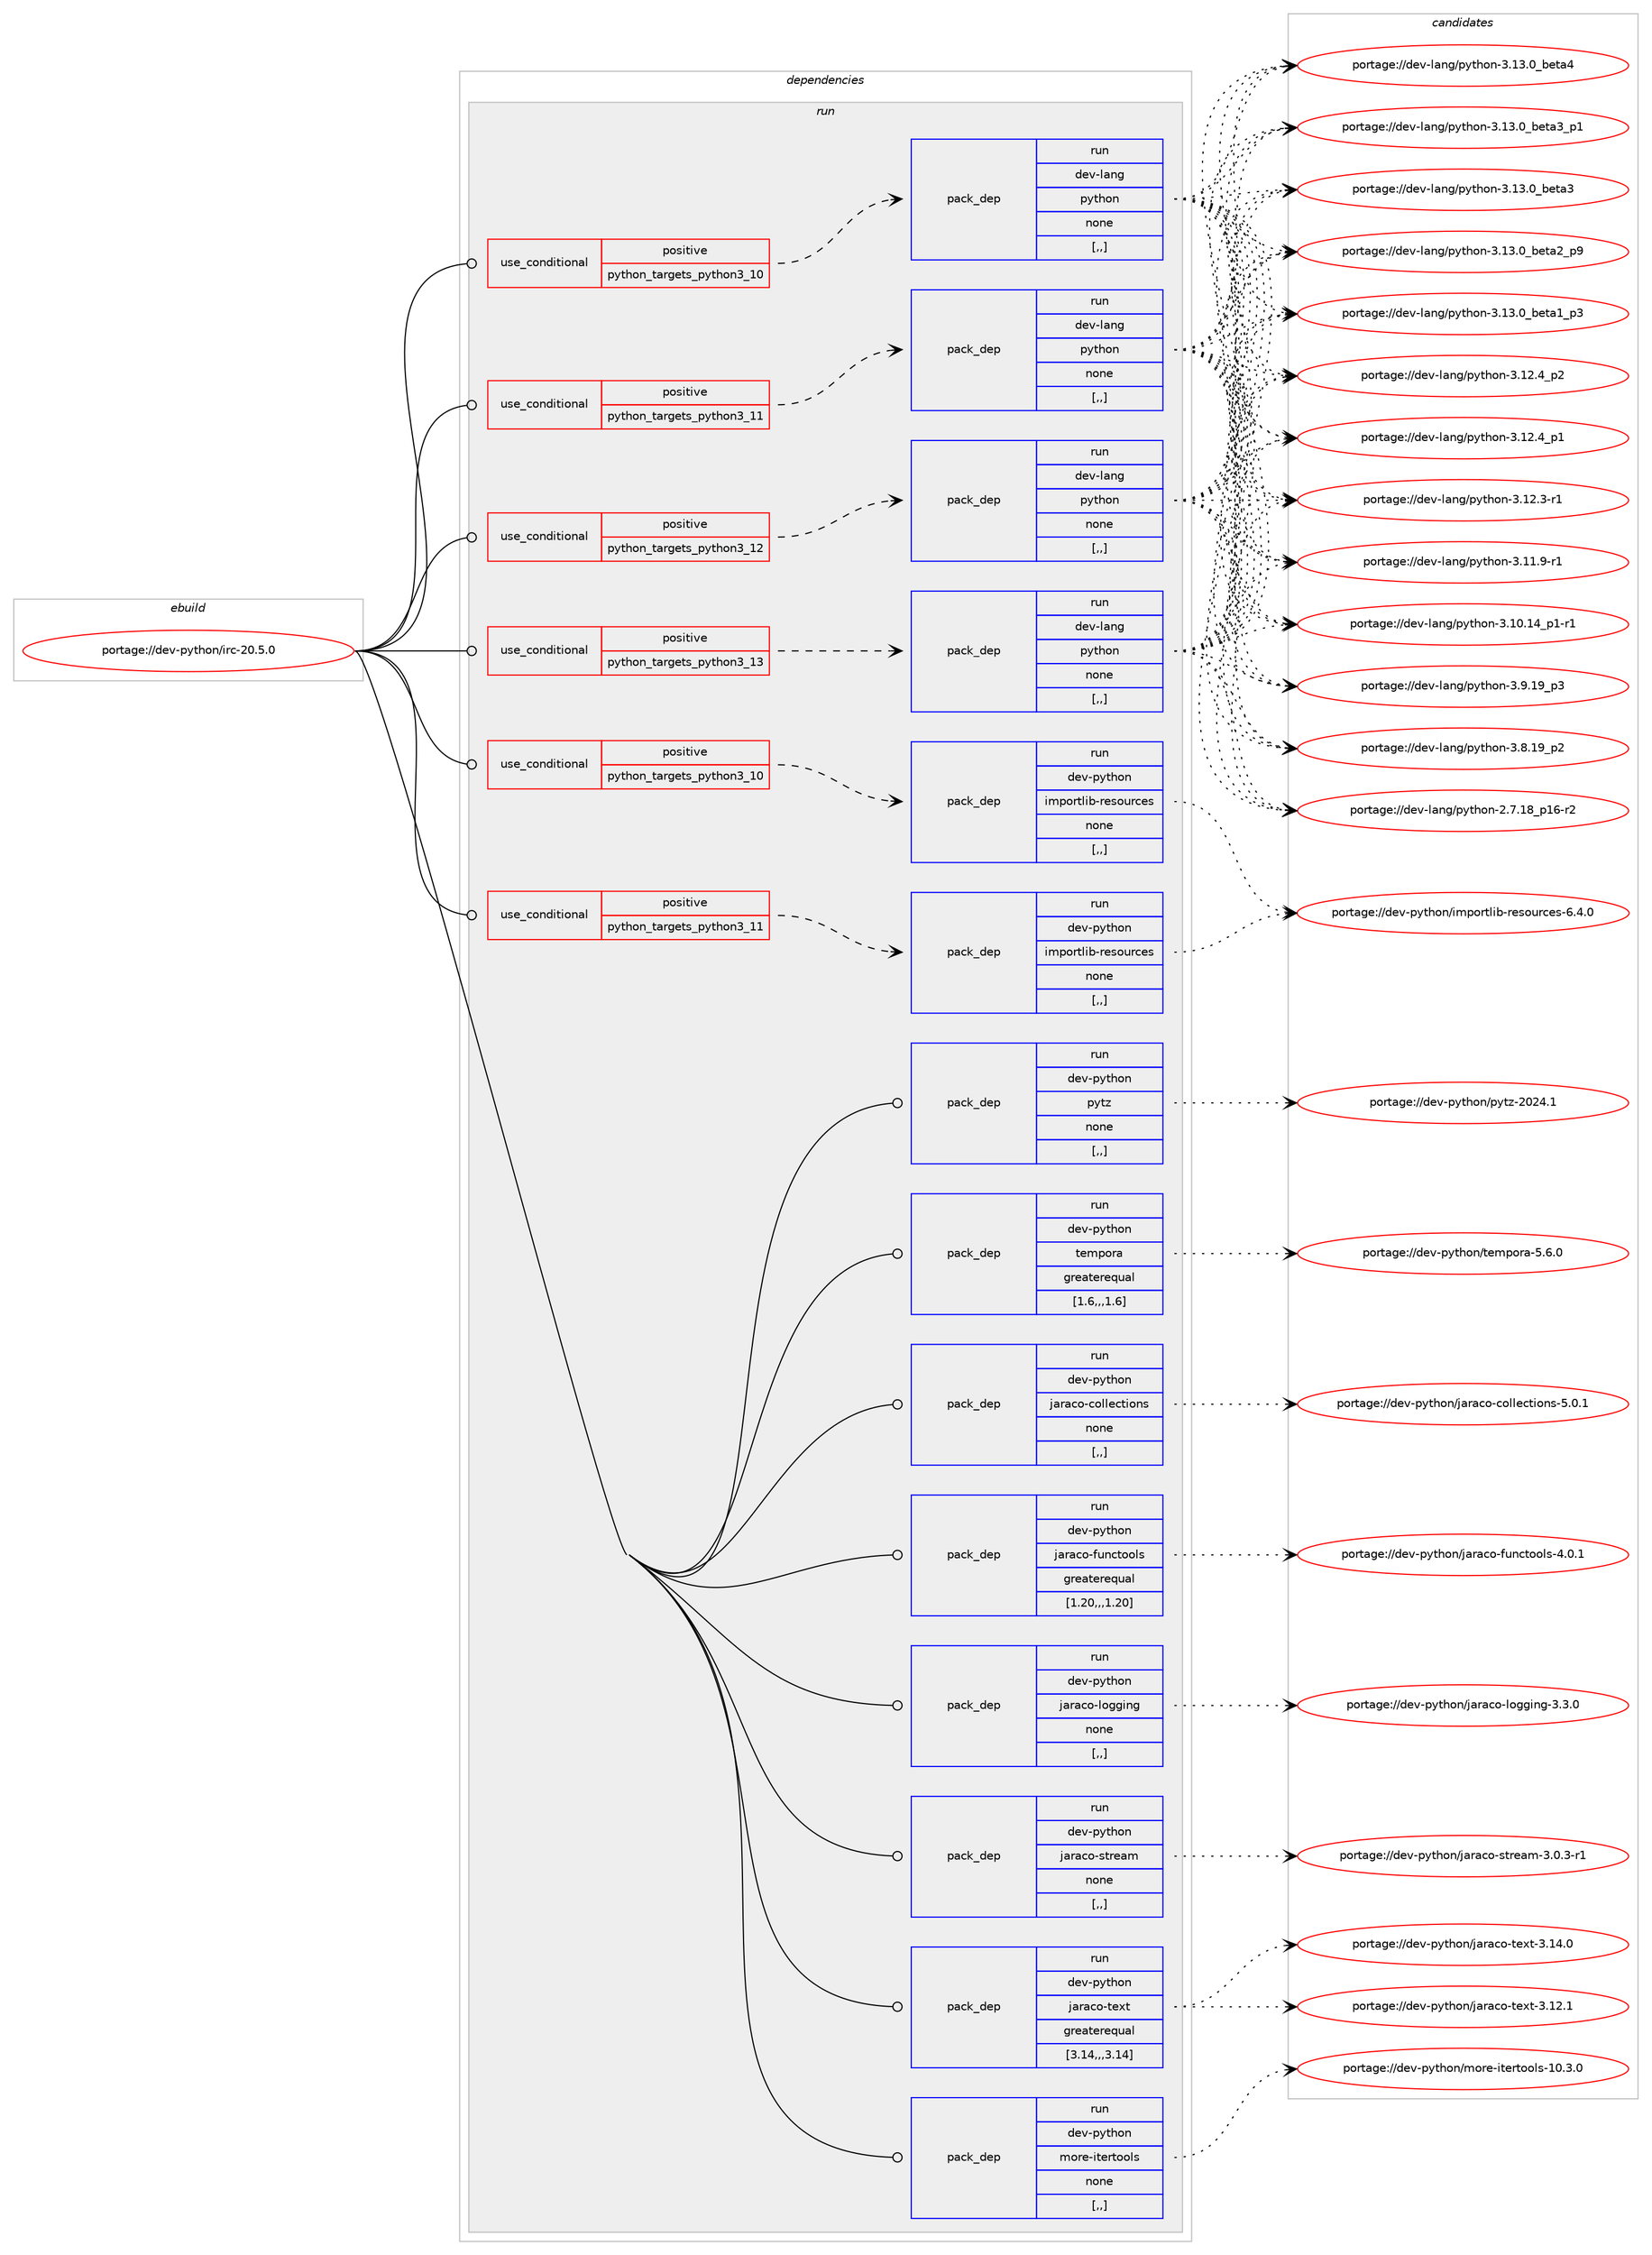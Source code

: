 digraph prolog {

# *************
# Graph options
# *************

newrank=true;
concentrate=true;
compound=true;
graph [rankdir=LR,fontname=Helvetica,fontsize=10,ranksep=1.5];#, ranksep=2.5, nodesep=0.2];
edge  [arrowhead=vee];
node  [fontname=Helvetica,fontsize=10];

# **********
# The ebuild
# **********

subgraph cluster_leftcol {
color=gray;
label=<<i>ebuild</i>>;
id [label="portage://dev-python/irc-20.5.0", color=red, width=4, href="../dev-python/irc-20.5.0.svg"];
}

# ****************
# The dependencies
# ****************

subgraph cluster_midcol {
color=gray;
label=<<i>dependencies</i>>;
subgraph cluster_compile {
fillcolor="#eeeeee";
style=filled;
label=<<i>compile</i>>;
}
subgraph cluster_compileandrun {
fillcolor="#eeeeee";
style=filled;
label=<<i>compile and run</i>>;
}
subgraph cluster_run {
fillcolor="#eeeeee";
style=filled;
label=<<i>run</i>>;
subgraph cond33987 {
dependency149245 [label=<<TABLE BORDER="0" CELLBORDER="1" CELLSPACING="0" CELLPADDING="4"><TR><TD ROWSPAN="3" CELLPADDING="10">use_conditional</TD></TR><TR><TD>positive</TD></TR><TR><TD>python_targets_python3_10</TD></TR></TABLE>>, shape=none, color=red];
subgraph pack114005 {
dependency149246 [label=<<TABLE BORDER="0" CELLBORDER="1" CELLSPACING="0" CELLPADDING="4" WIDTH="220"><TR><TD ROWSPAN="6" CELLPADDING="30">pack_dep</TD></TR><TR><TD WIDTH="110">run</TD></TR><TR><TD>dev-lang</TD></TR><TR><TD>python</TD></TR><TR><TD>none</TD></TR><TR><TD>[,,]</TD></TR></TABLE>>, shape=none, color=blue];
}
dependency149245:e -> dependency149246:w [weight=20,style="dashed",arrowhead="vee"];
}
id:e -> dependency149245:w [weight=20,style="solid",arrowhead="odot"];
subgraph cond33988 {
dependency149247 [label=<<TABLE BORDER="0" CELLBORDER="1" CELLSPACING="0" CELLPADDING="4"><TR><TD ROWSPAN="3" CELLPADDING="10">use_conditional</TD></TR><TR><TD>positive</TD></TR><TR><TD>python_targets_python3_10</TD></TR></TABLE>>, shape=none, color=red];
subgraph pack114006 {
dependency149248 [label=<<TABLE BORDER="0" CELLBORDER="1" CELLSPACING="0" CELLPADDING="4" WIDTH="220"><TR><TD ROWSPAN="6" CELLPADDING="30">pack_dep</TD></TR><TR><TD WIDTH="110">run</TD></TR><TR><TD>dev-python</TD></TR><TR><TD>importlib-resources</TD></TR><TR><TD>none</TD></TR><TR><TD>[,,]</TD></TR></TABLE>>, shape=none, color=blue];
}
dependency149247:e -> dependency149248:w [weight=20,style="dashed",arrowhead="vee"];
}
id:e -> dependency149247:w [weight=20,style="solid",arrowhead="odot"];
subgraph cond33989 {
dependency149249 [label=<<TABLE BORDER="0" CELLBORDER="1" CELLSPACING="0" CELLPADDING="4"><TR><TD ROWSPAN="3" CELLPADDING="10">use_conditional</TD></TR><TR><TD>positive</TD></TR><TR><TD>python_targets_python3_11</TD></TR></TABLE>>, shape=none, color=red];
subgraph pack114007 {
dependency149250 [label=<<TABLE BORDER="0" CELLBORDER="1" CELLSPACING="0" CELLPADDING="4" WIDTH="220"><TR><TD ROWSPAN="6" CELLPADDING="30">pack_dep</TD></TR><TR><TD WIDTH="110">run</TD></TR><TR><TD>dev-lang</TD></TR><TR><TD>python</TD></TR><TR><TD>none</TD></TR><TR><TD>[,,]</TD></TR></TABLE>>, shape=none, color=blue];
}
dependency149249:e -> dependency149250:w [weight=20,style="dashed",arrowhead="vee"];
}
id:e -> dependency149249:w [weight=20,style="solid",arrowhead="odot"];
subgraph cond33990 {
dependency149251 [label=<<TABLE BORDER="0" CELLBORDER="1" CELLSPACING="0" CELLPADDING="4"><TR><TD ROWSPAN="3" CELLPADDING="10">use_conditional</TD></TR><TR><TD>positive</TD></TR><TR><TD>python_targets_python3_11</TD></TR></TABLE>>, shape=none, color=red];
subgraph pack114008 {
dependency149252 [label=<<TABLE BORDER="0" CELLBORDER="1" CELLSPACING="0" CELLPADDING="4" WIDTH="220"><TR><TD ROWSPAN="6" CELLPADDING="30">pack_dep</TD></TR><TR><TD WIDTH="110">run</TD></TR><TR><TD>dev-python</TD></TR><TR><TD>importlib-resources</TD></TR><TR><TD>none</TD></TR><TR><TD>[,,]</TD></TR></TABLE>>, shape=none, color=blue];
}
dependency149251:e -> dependency149252:w [weight=20,style="dashed",arrowhead="vee"];
}
id:e -> dependency149251:w [weight=20,style="solid",arrowhead="odot"];
subgraph cond33991 {
dependency149253 [label=<<TABLE BORDER="0" CELLBORDER="1" CELLSPACING="0" CELLPADDING="4"><TR><TD ROWSPAN="3" CELLPADDING="10">use_conditional</TD></TR><TR><TD>positive</TD></TR><TR><TD>python_targets_python3_12</TD></TR></TABLE>>, shape=none, color=red];
subgraph pack114009 {
dependency149254 [label=<<TABLE BORDER="0" CELLBORDER="1" CELLSPACING="0" CELLPADDING="4" WIDTH="220"><TR><TD ROWSPAN="6" CELLPADDING="30">pack_dep</TD></TR><TR><TD WIDTH="110">run</TD></TR><TR><TD>dev-lang</TD></TR><TR><TD>python</TD></TR><TR><TD>none</TD></TR><TR><TD>[,,]</TD></TR></TABLE>>, shape=none, color=blue];
}
dependency149253:e -> dependency149254:w [weight=20,style="dashed",arrowhead="vee"];
}
id:e -> dependency149253:w [weight=20,style="solid",arrowhead="odot"];
subgraph cond33992 {
dependency149255 [label=<<TABLE BORDER="0" CELLBORDER="1" CELLSPACING="0" CELLPADDING="4"><TR><TD ROWSPAN="3" CELLPADDING="10">use_conditional</TD></TR><TR><TD>positive</TD></TR><TR><TD>python_targets_python3_13</TD></TR></TABLE>>, shape=none, color=red];
subgraph pack114010 {
dependency149256 [label=<<TABLE BORDER="0" CELLBORDER="1" CELLSPACING="0" CELLPADDING="4" WIDTH="220"><TR><TD ROWSPAN="6" CELLPADDING="30">pack_dep</TD></TR><TR><TD WIDTH="110">run</TD></TR><TR><TD>dev-lang</TD></TR><TR><TD>python</TD></TR><TR><TD>none</TD></TR><TR><TD>[,,]</TD></TR></TABLE>>, shape=none, color=blue];
}
dependency149255:e -> dependency149256:w [weight=20,style="dashed",arrowhead="vee"];
}
id:e -> dependency149255:w [weight=20,style="solid",arrowhead="odot"];
subgraph pack114011 {
dependency149257 [label=<<TABLE BORDER="0" CELLBORDER="1" CELLSPACING="0" CELLPADDING="4" WIDTH="220"><TR><TD ROWSPAN="6" CELLPADDING="30">pack_dep</TD></TR><TR><TD WIDTH="110">run</TD></TR><TR><TD>dev-python</TD></TR><TR><TD>jaraco-collections</TD></TR><TR><TD>none</TD></TR><TR><TD>[,,]</TD></TR></TABLE>>, shape=none, color=blue];
}
id:e -> dependency149257:w [weight=20,style="solid",arrowhead="odot"];
subgraph pack114012 {
dependency149258 [label=<<TABLE BORDER="0" CELLBORDER="1" CELLSPACING="0" CELLPADDING="4" WIDTH="220"><TR><TD ROWSPAN="6" CELLPADDING="30">pack_dep</TD></TR><TR><TD WIDTH="110">run</TD></TR><TR><TD>dev-python</TD></TR><TR><TD>jaraco-functools</TD></TR><TR><TD>greaterequal</TD></TR><TR><TD>[1.20,,,1.20]</TD></TR></TABLE>>, shape=none, color=blue];
}
id:e -> dependency149258:w [weight=20,style="solid",arrowhead="odot"];
subgraph pack114013 {
dependency149259 [label=<<TABLE BORDER="0" CELLBORDER="1" CELLSPACING="0" CELLPADDING="4" WIDTH="220"><TR><TD ROWSPAN="6" CELLPADDING="30">pack_dep</TD></TR><TR><TD WIDTH="110">run</TD></TR><TR><TD>dev-python</TD></TR><TR><TD>jaraco-logging</TD></TR><TR><TD>none</TD></TR><TR><TD>[,,]</TD></TR></TABLE>>, shape=none, color=blue];
}
id:e -> dependency149259:w [weight=20,style="solid",arrowhead="odot"];
subgraph pack114014 {
dependency149260 [label=<<TABLE BORDER="0" CELLBORDER="1" CELLSPACING="0" CELLPADDING="4" WIDTH="220"><TR><TD ROWSPAN="6" CELLPADDING="30">pack_dep</TD></TR><TR><TD WIDTH="110">run</TD></TR><TR><TD>dev-python</TD></TR><TR><TD>jaraco-stream</TD></TR><TR><TD>none</TD></TR><TR><TD>[,,]</TD></TR></TABLE>>, shape=none, color=blue];
}
id:e -> dependency149260:w [weight=20,style="solid",arrowhead="odot"];
subgraph pack114015 {
dependency149261 [label=<<TABLE BORDER="0" CELLBORDER="1" CELLSPACING="0" CELLPADDING="4" WIDTH="220"><TR><TD ROWSPAN="6" CELLPADDING="30">pack_dep</TD></TR><TR><TD WIDTH="110">run</TD></TR><TR><TD>dev-python</TD></TR><TR><TD>jaraco-text</TD></TR><TR><TD>greaterequal</TD></TR><TR><TD>[3.14,,,3.14]</TD></TR></TABLE>>, shape=none, color=blue];
}
id:e -> dependency149261:w [weight=20,style="solid",arrowhead="odot"];
subgraph pack114016 {
dependency149262 [label=<<TABLE BORDER="0" CELLBORDER="1" CELLSPACING="0" CELLPADDING="4" WIDTH="220"><TR><TD ROWSPAN="6" CELLPADDING="30">pack_dep</TD></TR><TR><TD WIDTH="110">run</TD></TR><TR><TD>dev-python</TD></TR><TR><TD>more-itertools</TD></TR><TR><TD>none</TD></TR><TR><TD>[,,]</TD></TR></TABLE>>, shape=none, color=blue];
}
id:e -> dependency149262:w [weight=20,style="solid",arrowhead="odot"];
subgraph pack114017 {
dependency149263 [label=<<TABLE BORDER="0" CELLBORDER="1" CELLSPACING="0" CELLPADDING="4" WIDTH="220"><TR><TD ROWSPAN="6" CELLPADDING="30">pack_dep</TD></TR><TR><TD WIDTH="110">run</TD></TR><TR><TD>dev-python</TD></TR><TR><TD>pytz</TD></TR><TR><TD>none</TD></TR><TR><TD>[,,]</TD></TR></TABLE>>, shape=none, color=blue];
}
id:e -> dependency149263:w [weight=20,style="solid",arrowhead="odot"];
subgraph pack114018 {
dependency149264 [label=<<TABLE BORDER="0" CELLBORDER="1" CELLSPACING="0" CELLPADDING="4" WIDTH="220"><TR><TD ROWSPAN="6" CELLPADDING="30">pack_dep</TD></TR><TR><TD WIDTH="110">run</TD></TR><TR><TD>dev-python</TD></TR><TR><TD>tempora</TD></TR><TR><TD>greaterequal</TD></TR><TR><TD>[1.6,,,1.6]</TD></TR></TABLE>>, shape=none, color=blue];
}
id:e -> dependency149264:w [weight=20,style="solid",arrowhead="odot"];
}
}

# **************
# The candidates
# **************

subgraph cluster_choices {
rank=same;
color=gray;
label=<<i>candidates</i>>;

subgraph choice114005 {
color=black;
nodesep=1;
choice1001011184510897110103471121211161041111104551464951464895981011169752 [label="portage://dev-lang/python-3.13.0_beta4", color=red, width=4,href="../dev-lang/python-3.13.0_beta4.svg"];
choice10010111845108971101034711212111610411111045514649514648959810111697519511249 [label="portage://dev-lang/python-3.13.0_beta3_p1", color=red, width=4,href="../dev-lang/python-3.13.0_beta3_p1.svg"];
choice1001011184510897110103471121211161041111104551464951464895981011169751 [label="portage://dev-lang/python-3.13.0_beta3", color=red, width=4,href="../dev-lang/python-3.13.0_beta3.svg"];
choice10010111845108971101034711212111610411111045514649514648959810111697509511257 [label="portage://dev-lang/python-3.13.0_beta2_p9", color=red, width=4,href="../dev-lang/python-3.13.0_beta2_p9.svg"];
choice10010111845108971101034711212111610411111045514649514648959810111697499511251 [label="portage://dev-lang/python-3.13.0_beta1_p3", color=red, width=4,href="../dev-lang/python-3.13.0_beta1_p3.svg"];
choice100101118451089711010347112121116104111110455146495046529511250 [label="portage://dev-lang/python-3.12.4_p2", color=red, width=4,href="../dev-lang/python-3.12.4_p2.svg"];
choice100101118451089711010347112121116104111110455146495046529511249 [label="portage://dev-lang/python-3.12.4_p1", color=red, width=4,href="../dev-lang/python-3.12.4_p1.svg"];
choice100101118451089711010347112121116104111110455146495046514511449 [label="portage://dev-lang/python-3.12.3-r1", color=red, width=4,href="../dev-lang/python-3.12.3-r1.svg"];
choice100101118451089711010347112121116104111110455146494946574511449 [label="portage://dev-lang/python-3.11.9-r1", color=red, width=4,href="../dev-lang/python-3.11.9-r1.svg"];
choice100101118451089711010347112121116104111110455146494846495295112494511449 [label="portage://dev-lang/python-3.10.14_p1-r1", color=red, width=4,href="../dev-lang/python-3.10.14_p1-r1.svg"];
choice100101118451089711010347112121116104111110455146574649579511251 [label="portage://dev-lang/python-3.9.19_p3", color=red, width=4,href="../dev-lang/python-3.9.19_p3.svg"];
choice100101118451089711010347112121116104111110455146564649579511250 [label="portage://dev-lang/python-3.8.19_p2", color=red, width=4,href="../dev-lang/python-3.8.19_p2.svg"];
choice100101118451089711010347112121116104111110455046554649569511249544511450 [label="portage://dev-lang/python-2.7.18_p16-r2", color=red, width=4,href="../dev-lang/python-2.7.18_p16-r2.svg"];
dependency149246:e -> choice1001011184510897110103471121211161041111104551464951464895981011169752:w [style=dotted,weight="100"];
dependency149246:e -> choice10010111845108971101034711212111610411111045514649514648959810111697519511249:w [style=dotted,weight="100"];
dependency149246:e -> choice1001011184510897110103471121211161041111104551464951464895981011169751:w [style=dotted,weight="100"];
dependency149246:e -> choice10010111845108971101034711212111610411111045514649514648959810111697509511257:w [style=dotted,weight="100"];
dependency149246:e -> choice10010111845108971101034711212111610411111045514649514648959810111697499511251:w [style=dotted,weight="100"];
dependency149246:e -> choice100101118451089711010347112121116104111110455146495046529511250:w [style=dotted,weight="100"];
dependency149246:e -> choice100101118451089711010347112121116104111110455146495046529511249:w [style=dotted,weight="100"];
dependency149246:e -> choice100101118451089711010347112121116104111110455146495046514511449:w [style=dotted,weight="100"];
dependency149246:e -> choice100101118451089711010347112121116104111110455146494946574511449:w [style=dotted,weight="100"];
dependency149246:e -> choice100101118451089711010347112121116104111110455146494846495295112494511449:w [style=dotted,weight="100"];
dependency149246:e -> choice100101118451089711010347112121116104111110455146574649579511251:w [style=dotted,weight="100"];
dependency149246:e -> choice100101118451089711010347112121116104111110455146564649579511250:w [style=dotted,weight="100"];
dependency149246:e -> choice100101118451089711010347112121116104111110455046554649569511249544511450:w [style=dotted,weight="100"];
}
subgraph choice114006 {
color=black;
nodesep=1;
choice1001011184511212111610411111047105109112111114116108105984511410111511111711499101115455446524648 [label="portage://dev-python/importlib-resources-6.4.0", color=red, width=4,href="../dev-python/importlib-resources-6.4.0.svg"];
dependency149248:e -> choice1001011184511212111610411111047105109112111114116108105984511410111511111711499101115455446524648:w [style=dotted,weight="100"];
}
subgraph choice114007 {
color=black;
nodesep=1;
choice1001011184510897110103471121211161041111104551464951464895981011169752 [label="portage://dev-lang/python-3.13.0_beta4", color=red, width=4,href="../dev-lang/python-3.13.0_beta4.svg"];
choice10010111845108971101034711212111610411111045514649514648959810111697519511249 [label="portage://dev-lang/python-3.13.0_beta3_p1", color=red, width=4,href="../dev-lang/python-3.13.0_beta3_p1.svg"];
choice1001011184510897110103471121211161041111104551464951464895981011169751 [label="portage://dev-lang/python-3.13.0_beta3", color=red, width=4,href="../dev-lang/python-3.13.0_beta3.svg"];
choice10010111845108971101034711212111610411111045514649514648959810111697509511257 [label="portage://dev-lang/python-3.13.0_beta2_p9", color=red, width=4,href="../dev-lang/python-3.13.0_beta2_p9.svg"];
choice10010111845108971101034711212111610411111045514649514648959810111697499511251 [label="portage://dev-lang/python-3.13.0_beta1_p3", color=red, width=4,href="../dev-lang/python-3.13.0_beta1_p3.svg"];
choice100101118451089711010347112121116104111110455146495046529511250 [label="portage://dev-lang/python-3.12.4_p2", color=red, width=4,href="../dev-lang/python-3.12.4_p2.svg"];
choice100101118451089711010347112121116104111110455146495046529511249 [label="portage://dev-lang/python-3.12.4_p1", color=red, width=4,href="../dev-lang/python-3.12.4_p1.svg"];
choice100101118451089711010347112121116104111110455146495046514511449 [label="portage://dev-lang/python-3.12.3-r1", color=red, width=4,href="../dev-lang/python-3.12.3-r1.svg"];
choice100101118451089711010347112121116104111110455146494946574511449 [label="portage://dev-lang/python-3.11.9-r1", color=red, width=4,href="../dev-lang/python-3.11.9-r1.svg"];
choice100101118451089711010347112121116104111110455146494846495295112494511449 [label="portage://dev-lang/python-3.10.14_p1-r1", color=red, width=4,href="../dev-lang/python-3.10.14_p1-r1.svg"];
choice100101118451089711010347112121116104111110455146574649579511251 [label="portage://dev-lang/python-3.9.19_p3", color=red, width=4,href="../dev-lang/python-3.9.19_p3.svg"];
choice100101118451089711010347112121116104111110455146564649579511250 [label="portage://dev-lang/python-3.8.19_p2", color=red, width=4,href="../dev-lang/python-3.8.19_p2.svg"];
choice100101118451089711010347112121116104111110455046554649569511249544511450 [label="portage://dev-lang/python-2.7.18_p16-r2", color=red, width=4,href="../dev-lang/python-2.7.18_p16-r2.svg"];
dependency149250:e -> choice1001011184510897110103471121211161041111104551464951464895981011169752:w [style=dotted,weight="100"];
dependency149250:e -> choice10010111845108971101034711212111610411111045514649514648959810111697519511249:w [style=dotted,weight="100"];
dependency149250:e -> choice1001011184510897110103471121211161041111104551464951464895981011169751:w [style=dotted,weight="100"];
dependency149250:e -> choice10010111845108971101034711212111610411111045514649514648959810111697509511257:w [style=dotted,weight="100"];
dependency149250:e -> choice10010111845108971101034711212111610411111045514649514648959810111697499511251:w [style=dotted,weight="100"];
dependency149250:e -> choice100101118451089711010347112121116104111110455146495046529511250:w [style=dotted,weight="100"];
dependency149250:e -> choice100101118451089711010347112121116104111110455146495046529511249:w [style=dotted,weight="100"];
dependency149250:e -> choice100101118451089711010347112121116104111110455146495046514511449:w [style=dotted,weight="100"];
dependency149250:e -> choice100101118451089711010347112121116104111110455146494946574511449:w [style=dotted,weight="100"];
dependency149250:e -> choice100101118451089711010347112121116104111110455146494846495295112494511449:w [style=dotted,weight="100"];
dependency149250:e -> choice100101118451089711010347112121116104111110455146574649579511251:w [style=dotted,weight="100"];
dependency149250:e -> choice100101118451089711010347112121116104111110455146564649579511250:w [style=dotted,weight="100"];
dependency149250:e -> choice100101118451089711010347112121116104111110455046554649569511249544511450:w [style=dotted,weight="100"];
}
subgraph choice114008 {
color=black;
nodesep=1;
choice1001011184511212111610411111047105109112111114116108105984511410111511111711499101115455446524648 [label="portage://dev-python/importlib-resources-6.4.0", color=red, width=4,href="../dev-python/importlib-resources-6.4.0.svg"];
dependency149252:e -> choice1001011184511212111610411111047105109112111114116108105984511410111511111711499101115455446524648:w [style=dotted,weight="100"];
}
subgraph choice114009 {
color=black;
nodesep=1;
choice1001011184510897110103471121211161041111104551464951464895981011169752 [label="portage://dev-lang/python-3.13.0_beta4", color=red, width=4,href="../dev-lang/python-3.13.0_beta4.svg"];
choice10010111845108971101034711212111610411111045514649514648959810111697519511249 [label="portage://dev-lang/python-3.13.0_beta3_p1", color=red, width=4,href="../dev-lang/python-3.13.0_beta3_p1.svg"];
choice1001011184510897110103471121211161041111104551464951464895981011169751 [label="portage://dev-lang/python-3.13.0_beta3", color=red, width=4,href="../dev-lang/python-3.13.0_beta3.svg"];
choice10010111845108971101034711212111610411111045514649514648959810111697509511257 [label="portage://dev-lang/python-3.13.0_beta2_p9", color=red, width=4,href="../dev-lang/python-3.13.0_beta2_p9.svg"];
choice10010111845108971101034711212111610411111045514649514648959810111697499511251 [label="portage://dev-lang/python-3.13.0_beta1_p3", color=red, width=4,href="../dev-lang/python-3.13.0_beta1_p3.svg"];
choice100101118451089711010347112121116104111110455146495046529511250 [label="portage://dev-lang/python-3.12.4_p2", color=red, width=4,href="../dev-lang/python-3.12.4_p2.svg"];
choice100101118451089711010347112121116104111110455146495046529511249 [label="portage://dev-lang/python-3.12.4_p1", color=red, width=4,href="../dev-lang/python-3.12.4_p1.svg"];
choice100101118451089711010347112121116104111110455146495046514511449 [label="portage://dev-lang/python-3.12.3-r1", color=red, width=4,href="../dev-lang/python-3.12.3-r1.svg"];
choice100101118451089711010347112121116104111110455146494946574511449 [label="portage://dev-lang/python-3.11.9-r1", color=red, width=4,href="../dev-lang/python-3.11.9-r1.svg"];
choice100101118451089711010347112121116104111110455146494846495295112494511449 [label="portage://dev-lang/python-3.10.14_p1-r1", color=red, width=4,href="../dev-lang/python-3.10.14_p1-r1.svg"];
choice100101118451089711010347112121116104111110455146574649579511251 [label="portage://dev-lang/python-3.9.19_p3", color=red, width=4,href="../dev-lang/python-3.9.19_p3.svg"];
choice100101118451089711010347112121116104111110455146564649579511250 [label="portage://dev-lang/python-3.8.19_p2", color=red, width=4,href="../dev-lang/python-3.8.19_p2.svg"];
choice100101118451089711010347112121116104111110455046554649569511249544511450 [label="portage://dev-lang/python-2.7.18_p16-r2", color=red, width=4,href="../dev-lang/python-2.7.18_p16-r2.svg"];
dependency149254:e -> choice1001011184510897110103471121211161041111104551464951464895981011169752:w [style=dotted,weight="100"];
dependency149254:e -> choice10010111845108971101034711212111610411111045514649514648959810111697519511249:w [style=dotted,weight="100"];
dependency149254:e -> choice1001011184510897110103471121211161041111104551464951464895981011169751:w [style=dotted,weight="100"];
dependency149254:e -> choice10010111845108971101034711212111610411111045514649514648959810111697509511257:w [style=dotted,weight="100"];
dependency149254:e -> choice10010111845108971101034711212111610411111045514649514648959810111697499511251:w [style=dotted,weight="100"];
dependency149254:e -> choice100101118451089711010347112121116104111110455146495046529511250:w [style=dotted,weight="100"];
dependency149254:e -> choice100101118451089711010347112121116104111110455146495046529511249:w [style=dotted,weight="100"];
dependency149254:e -> choice100101118451089711010347112121116104111110455146495046514511449:w [style=dotted,weight="100"];
dependency149254:e -> choice100101118451089711010347112121116104111110455146494946574511449:w [style=dotted,weight="100"];
dependency149254:e -> choice100101118451089711010347112121116104111110455146494846495295112494511449:w [style=dotted,weight="100"];
dependency149254:e -> choice100101118451089711010347112121116104111110455146574649579511251:w [style=dotted,weight="100"];
dependency149254:e -> choice100101118451089711010347112121116104111110455146564649579511250:w [style=dotted,weight="100"];
dependency149254:e -> choice100101118451089711010347112121116104111110455046554649569511249544511450:w [style=dotted,weight="100"];
}
subgraph choice114010 {
color=black;
nodesep=1;
choice1001011184510897110103471121211161041111104551464951464895981011169752 [label="portage://dev-lang/python-3.13.0_beta4", color=red, width=4,href="../dev-lang/python-3.13.0_beta4.svg"];
choice10010111845108971101034711212111610411111045514649514648959810111697519511249 [label="portage://dev-lang/python-3.13.0_beta3_p1", color=red, width=4,href="../dev-lang/python-3.13.0_beta3_p1.svg"];
choice1001011184510897110103471121211161041111104551464951464895981011169751 [label="portage://dev-lang/python-3.13.0_beta3", color=red, width=4,href="../dev-lang/python-3.13.0_beta3.svg"];
choice10010111845108971101034711212111610411111045514649514648959810111697509511257 [label="portage://dev-lang/python-3.13.0_beta2_p9", color=red, width=4,href="../dev-lang/python-3.13.0_beta2_p9.svg"];
choice10010111845108971101034711212111610411111045514649514648959810111697499511251 [label="portage://dev-lang/python-3.13.0_beta1_p3", color=red, width=4,href="../dev-lang/python-3.13.0_beta1_p3.svg"];
choice100101118451089711010347112121116104111110455146495046529511250 [label="portage://dev-lang/python-3.12.4_p2", color=red, width=4,href="../dev-lang/python-3.12.4_p2.svg"];
choice100101118451089711010347112121116104111110455146495046529511249 [label="portage://dev-lang/python-3.12.4_p1", color=red, width=4,href="../dev-lang/python-3.12.4_p1.svg"];
choice100101118451089711010347112121116104111110455146495046514511449 [label="portage://dev-lang/python-3.12.3-r1", color=red, width=4,href="../dev-lang/python-3.12.3-r1.svg"];
choice100101118451089711010347112121116104111110455146494946574511449 [label="portage://dev-lang/python-3.11.9-r1", color=red, width=4,href="../dev-lang/python-3.11.9-r1.svg"];
choice100101118451089711010347112121116104111110455146494846495295112494511449 [label="portage://dev-lang/python-3.10.14_p1-r1", color=red, width=4,href="../dev-lang/python-3.10.14_p1-r1.svg"];
choice100101118451089711010347112121116104111110455146574649579511251 [label="portage://dev-lang/python-3.9.19_p3", color=red, width=4,href="../dev-lang/python-3.9.19_p3.svg"];
choice100101118451089711010347112121116104111110455146564649579511250 [label="portage://dev-lang/python-3.8.19_p2", color=red, width=4,href="../dev-lang/python-3.8.19_p2.svg"];
choice100101118451089711010347112121116104111110455046554649569511249544511450 [label="portage://dev-lang/python-2.7.18_p16-r2", color=red, width=4,href="../dev-lang/python-2.7.18_p16-r2.svg"];
dependency149256:e -> choice1001011184510897110103471121211161041111104551464951464895981011169752:w [style=dotted,weight="100"];
dependency149256:e -> choice10010111845108971101034711212111610411111045514649514648959810111697519511249:w [style=dotted,weight="100"];
dependency149256:e -> choice1001011184510897110103471121211161041111104551464951464895981011169751:w [style=dotted,weight="100"];
dependency149256:e -> choice10010111845108971101034711212111610411111045514649514648959810111697509511257:w [style=dotted,weight="100"];
dependency149256:e -> choice10010111845108971101034711212111610411111045514649514648959810111697499511251:w [style=dotted,weight="100"];
dependency149256:e -> choice100101118451089711010347112121116104111110455146495046529511250:w [style=dotted,weight="100"];
dependency149256:e -> choice100101118451089711010347112121116104111110455146495046529511249:w [style=dotted,weight="100"];
dependency149256:e -> choice100101118451089711010347112121116104111110455146495046514511449:w [style=dotted,weight="100"];
dependency149256:e -> choice100101118451089711010347112121116104111110455146494946574511449:w [style=dotted,weight="100"];
dependency149256:e -> choice100101118451089711010347112121116104111110455146494846495295112494511449:w [style=dotted,weight="100"];
dependency149256:e -> choice100101118451089711010347112121116104111110455146574649579511251:w [style=dotted,weight="100"];
dependency149256:e -> choice100101118451089711010347112121116104111110455146564649579511250:w [style=dotted,weight="100"];
dependency149256:e -> choice100101118451089711010347112121116104111110455046554649569511249544511450:w [style=dotted,weight="100"];
}
subgraph choice114011 {
color=black;
nodesep=1;
choice1001011184511212111610411111047106971149799111459911110810810199116105111110115455346484649 [label="portage://dev-python/jaraco-collections-5.0.1", color=red, width=4,href="../dev-python/jaraco-collections-5.0.1.svg"];
dependency149257:e -> choice1001011184511212111610411111047106971149799111459911110810810199116105111110115455346484649:w [style=dotted,weight="100"];
}
subgraph choice114012 {
color=black;
nodesep=1;
choice10010111845112121116104111110471069711497991114510211711099116111111108115455246484649 [label="portage://dev-python/jaraco-functools-4.0.1", color=red, width=4,href="../dev-python/jaraco-functools-4.0.1.svg"];
dependency149258:e -> choice10010111845112121116104111110471069711497991114510211711099116111111108115455246484649:w [style=dotted,weight="100"];
}
subgraph choice114013 {
color=black;
nodesep=1;
choice100101118451121211161041111104710697114979911145108111103103105110103455146514648 [label="portage://dev-python/jaraco-logging-3.3.0", color=red, width=4,href="../dev-python/jaraco-logging-3.3.0.svg"];
dependency149259:e -> choice100101118451121211161041111104710697114979911145108111103103105110103455146514648:w [style=dotted,weight="100"];
}
subgraph choice114014 {
color=black;
nodesep=1;
choice100101118451121211161041111104710697114979911145115116114101971094551464846514511449 [label="portage://dev-python/jaraco-stream-3.0.3-r1", color=red, width=4,href="../dev-python/jaraco-stream-3.0.3-r1.svg"];
dependency149260:e -> choice100101118451121211161041111104710697114979911145115116114101971094551464846514511449:w [style=dotted,weight="100"];
}
subgraph choice114015 {
color=black;
nodesep=1;
choice10010111845112121116104111110471069711497991114511610112011645514649524648 [label="portage://dev-python/jaraco-text-3.14.0", color=red, width=4,href="../dev-python/jaraco-text-3.14.0.svg"];
choice10010111845112121116104111110471069711497991114511610112011645514649504649 [label="portage://dev-python/jaraco-text-3.12.1", color=red, width=4,href="../dev-python/jaraco-text-3.12.1.svg"];
dependency149261:e -> choice10010111845112121116104111110471069711497991114511610112011645514649524648:w [style=dotted,weight="100"];
dependency149261:e -> choice10010111845112121116104111110471069711497991114511610112011645514649504649:w [style=dotted,weight="100"];
}
subgraph choice114016 {
color=black;
nodesep=1;
choice10010111845112121116104111110471091111141014510511610111411611111110811545494846514648 [label="portage://dev-python/more-itertools-10.3.0", color=red, width=4,href="../dev-python/more-itertools-10.3.0.svg"];
dependency149262:e -> choice10010111845112121116104111110471091111141014510511610111411611111110811545494846514648:w [style=dotted,weight="100"];
}
subgraph choice114017 {
color=black;
nodesep=1;
choice100101118451121211161041111104711212111612245504850524649 [label="portage://dev-python/pytz-2024.1", color=red, width=4,href="../dev-python/pytz-2024.1.svg"];
dependency149263:e -> choice100101118451121211161041111104711212111612245504850524649:w [style=dotted,weight="100"];
}
subgraph choice114018 {
color=black;
nodesep=1;
choice100101118451121211161041111104711610110911211111497455346544648 [label="portage://dev-python/tempora-5.6.0", color=red, width=4,href="../dev-python/tempora-5.6.0.svg"];
dependency149264:e -> choice100101118451121211161041111104711610110911211111497455346544648:w [style=dotted,weight="100"];
}
}

}

